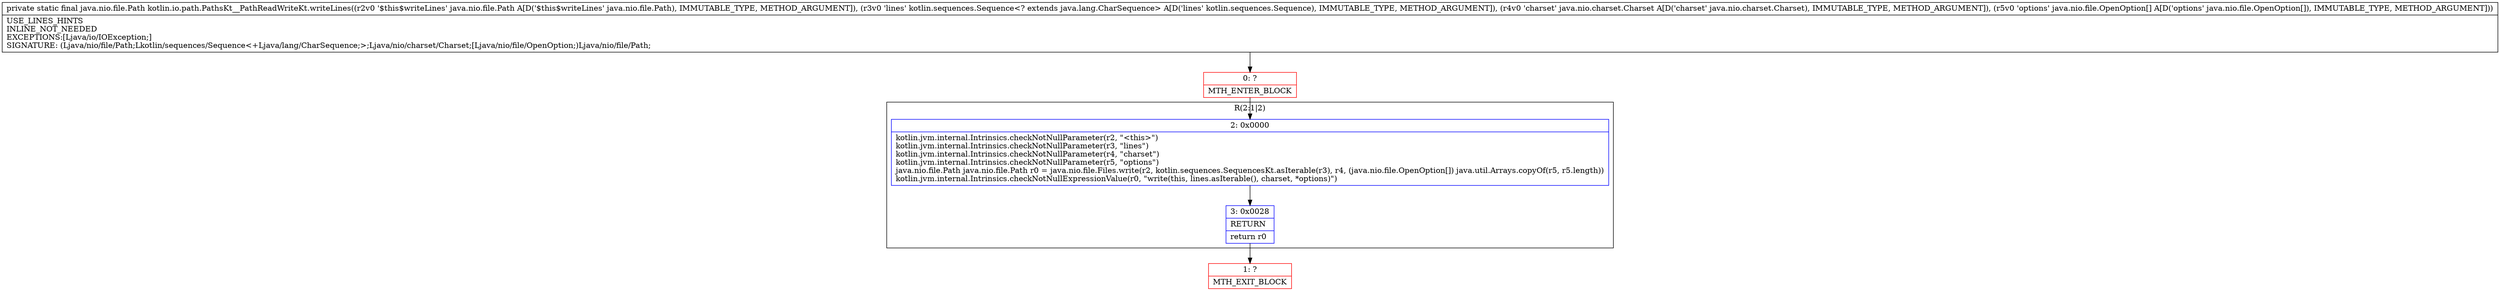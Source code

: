 digraph "CFG forkotlin.io.path.PathsKt__PathReadWriteKt.writeLines(Ljava\/nio\/file\/Path;Lkotlin\/sequences\/Sequence;Ljava\/nio\/charset\/Charset;[Ljava\/nio\/file\/OpenOption;)Ljava\/nio\/file\/Path;" {
subgraph cluster_Region_1399280117 {
label = "R(2:1|2)";
node [shape=record,color=blue];
Node_2 [shape=record,label="{2\:\ 0x0000|kotlin.jvm.internal.Intrinsics.checkNotNullParameter(r2, \"\<this\>\")\lkotlin.jvm.internal.Intrinsics.checkNotNullParameter(r3, \"lines\")\lkotlin.jvm.internal.Intrinsics.checkNotNullParameter(r4, \"charset\")\lkotlin.jvm.internal.Intrinsics.checkNotNullParameter(r5, \"options\")\ljava.nio.file.Path java.nio.file.Path r0 = java.nio.file.Files.write(r2, kotlin.sequences.SequencesKt.asIterable(r3), r4, (java.nio.file.OpenOption[]) java.util.Arrays.copyOf(r5, r5.length))\lkotlin.jvm.internal.Intrinsics.checkNotNullExpressionValue(r0, \"write(this, lines.asIterable(), charset, *options)\")\l}"];
Node_3 [shape=record,label="{3\:\ 0x0028|RETURN\l|return r0\l}"];
}
Node_0 [shape=record,color=red,label="{0\:\ ?|MTH_ENTER_BLOCK\l}"];
Node_1 [shape=record,color=red,label="{1\:\ ?|MTH_EXIT_BLOCK\l}"];
MethodNode[shape=record,label="{private static final java.nio.file.Path kotlin.io.path.PathsKt__PathReadWriteKt.writeLines((r2v0 '$this$writeLines' java.nio.file.Path A[D('$this$writeLines' java.nio.file.Path), IMMUTABLE_TYPE, METHOD_ARGUMENT]), (r3v0 'lines' kotlin.sequences.Sequence\<? extends java.lang.CharSequence\> A[D('lines' kotlin.sequences.Sequence), IMMUTABLE_TYPE, METHOD_ARGUMENT]), (r4v0 'charset' java.nio.charset.Charset A[D('charset' java.nio.charset.Charset), IMMUTABLE_TYPE, METHOD_ARGUMENT]), (r5v0 'options' java.nio.file.OpenOption[] A[D('options' java.nio.file.OpenOption[]), IMMUTABLE_TYPE, METHOD_ARGUMENT]))  | USE_LINES_HINTS\lINLINE_NOT_NEEDED\lEXCEPTIONS:[Ljava\/io\/IOException;]\lSIGNATURE: (Ljava\/nio\/file\/Path;Lkotlin\/sequences\/Sequence\<+Ljava\/lang\/CharSequence;\>;Ljava\/nio\/charset\/Charset;[Ljava\/nio\/file\/OpenOption;)Ljava\/nio\/file\/Path;\l}"];
MethodNode -> Node_0;Node_2 -> Node_3;
Node_3 -> Node_1;
Node_0 -> Node_2;
}

